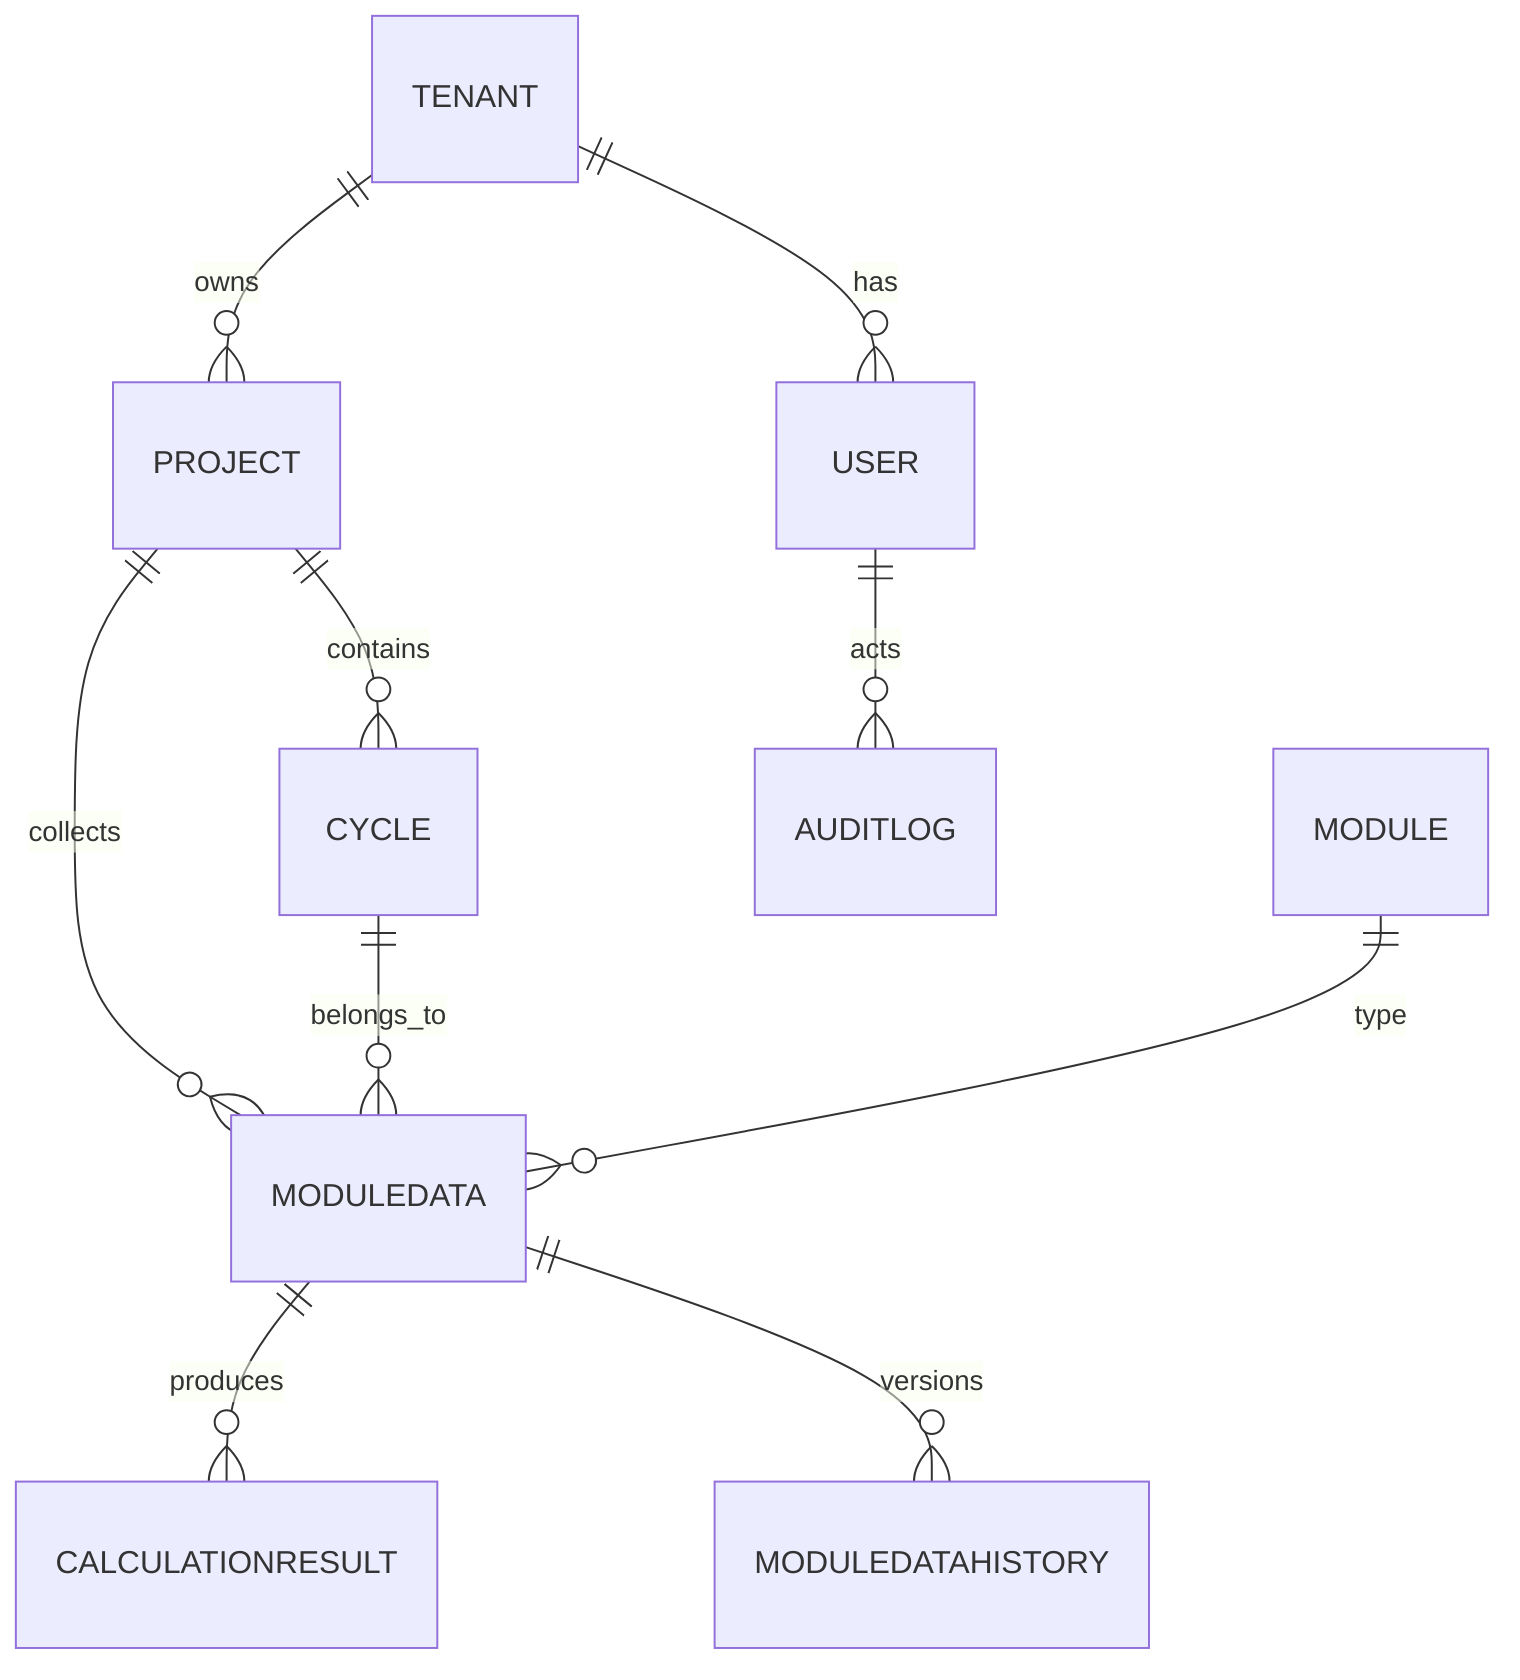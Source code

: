 %% NoSQL/MongoDB Data Model (Future)
erDiagram
    TENANT ||--o{ USER : has
    TENANT ||--o{ PROJECT : owns
    PROJECT ||--o{ CYCLE : contains
    PROJECT ||--o{ MODULEDATA : collects
    CYCLE ||--o{ MODULEDATA : belongs_to
    MODULE ||--o{ MODULEDATA : type
    MODULEDATA ||--o{ CALCULATIONRESULT : produces
    MODULEDATA ||--o{ MODULEDATAHISTORY : versions
    USER ||--o{ AUDITLOG : acts